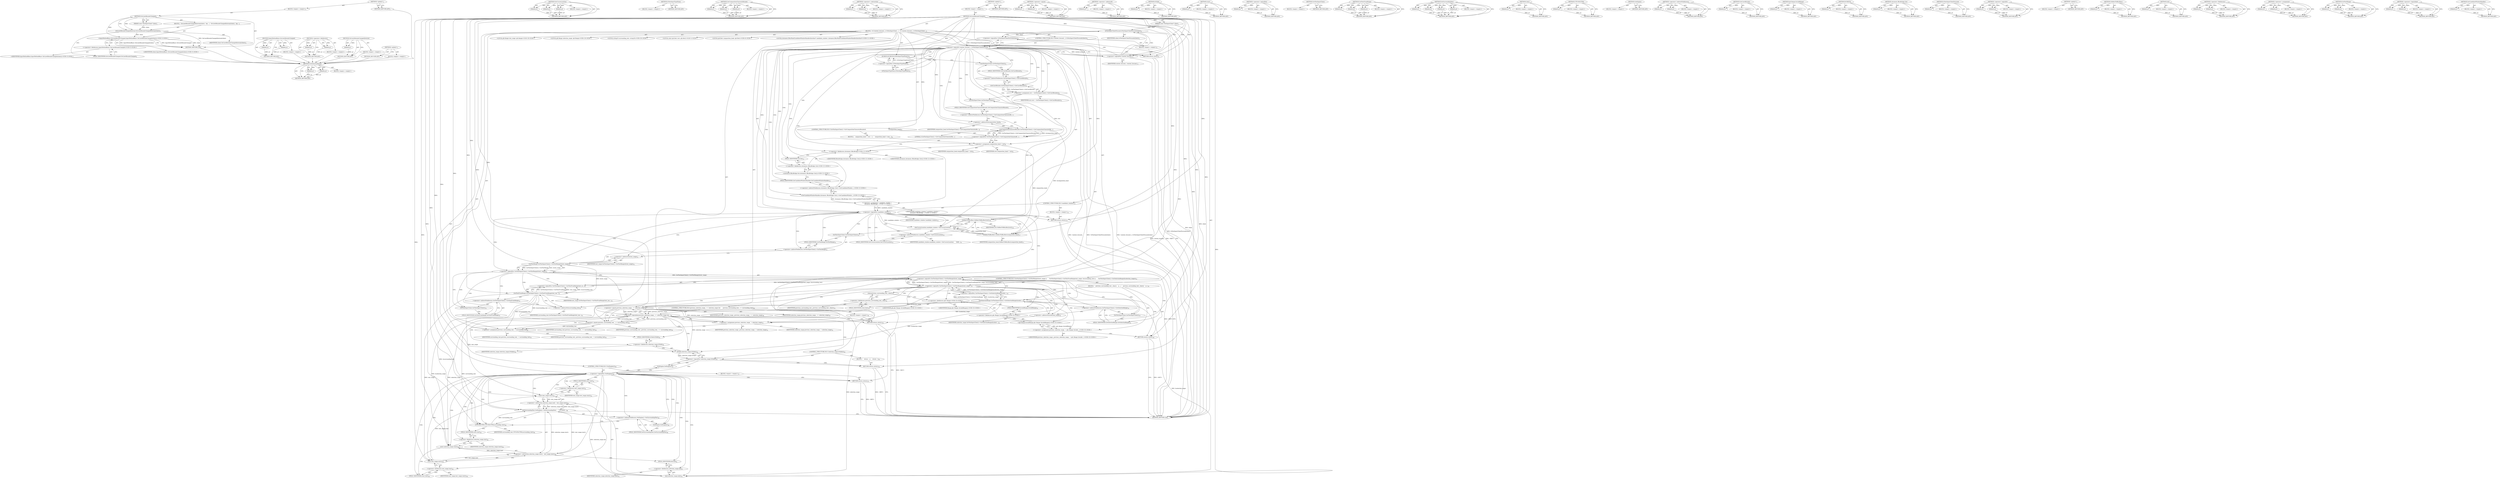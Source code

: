 digraph "&lt;global&gt;" {
vulnerable_276 [label=<(METHOD,GetSelectionRange)>];
vulnerable_277 [label=<(PARAM,p1)>];
vulnerable_278 [label=<(PARAM,p2)>];
vulnerable_279 [label=<(BLOCK,&lt;empty&gt;,&lt;empty&gt;)>];
vulnerable_280 [label=<(METHOD_RETURN,ANY)>];
vulnerable_255 [label=<(METHOD,SetCursorLocation)>];
vulnerable_256 [label=<(PARAM,p1)>];
vulnerable_257 [label=<(PARAM,p2)>];
vulnerable_258 [label=<(PARAM,p3)>];
vulnerable_259 [label=<(BLOCK,&lt;empty&gt;,&lt;empty&gt;)>];
vulnerable_260 [label=<(METHOD_RETURN,ANY)>];
vulnerable_212 [label=<(METHOD,IsTextInputTypeNone)>];
vulnerable_213 [label=<(BLOCK,&lt;empty&gt;,&lt;empty&gt;)>];
vulnerable_214 [label=<(METHOD_RETURN,ANY)>];
vulnerable_232 [label=<(METHOD,GetCompositionCharacterBounds)>];
vulnerable_233 [label=<(PARAM,p1)>];
vulnerable_234 [label=<(PARAM,p2)>];
vulnerable_235 [label=<(PARAM,p3)>];
vulnerable_236 [label=<(BLOCK,&lt;empty&gt;,&lt;empty&gt;)>];
vulnerable_237 [label=<(METHOD_RETURN,ANY)>];
vulnerable_317 [label=<(METHOD,&lt;operator&gt;.subtraction)>];
vulnerable_318 [label=<(PARAM,p1)>];
vulnerable_319 [label=<(PARAM,p2)>];
vulnerable_320 [label=<(BLOCK,&lt;empty&gt;,&lt;empty&gt;)>];
vulnerable_321 [label=<(METHOD_RETURN,ANY)>];
vulnerable_6 [label=<(METHOD,&lt;global&gt;)<SUB>1</SUB>>];
vulnerable_7 [label=<(BLOCK,&lt;empty&gt;,&lt;empty&gt;)<SUB>1</SUB>>];
vulnerable_8 [label=<(METHOD,OnCaretBoundsChanged)<SUB>1</SUB>>];
vulnerable_9 [label=<(PARAM,const TextInputClient* client)<SUB>1</SUB>>];
vulnerable_10 [label=<(BLOCK,{
  if (!context_focused_ || !IsTextInputClient...,{
  if (!context_focused_ || !IsTextInputClient...)<SUB>1</SUB>>];
vulnerable_11 [label=<(CONTROL_STRUCTURE,IF,if (!context_focused_ || !IsTextInputClientFocused(client)))<SUB>2</SUB>>];
vulnerable_12 [label=<(&lt;operator&gt;.logicalOr,!context_focused_ || !IsTextInputClientFocused(...)<SUB>2</SUB>>];
vulnerable_13 [label=<(&lt;operator&gt;.logicalNot,!context_focused_)<SUB>2</SUB>>];
vulnerable_14 [label=<(IDENTIFIER,context_focused_,!context_focused_)<SUB>2</SUB>>];
vulnerable_15 [label=<(&lt;operator&gt;.logicalNot,!IsTextInputClientFocused(client))<SUB>2</SUB>>];
vulnerable_16 [label=<(IsTextInputClientFocused,IsTextInputClientFocused(client))<SUB>2</SUB>>];
vulnerable_17 [label=<(IDENTIFIER,client,IsTextInputClientFocused(client))<SUB>2</SUB>>];
vulnerable_18 [label=<(BLOCK,&lt;empty&gt;,&lt;empty&gt;)<SUB>3</SUB>>];
vulnerable_19 [label=<(RETURN,return;,return;)<SUB>3</SUB>>];
vulnerable_20 [label=<(DCHECK,DCHECK(!IsTextInputTypeNone()))<SUB>4</SUB>>];
vulnerable_21 [label=<(&lt;operator&gt;.logicalNot,!IsTextInputTypeNone())<SUB>4</SUB>>];
vulnerable_22 [label=<(IsTextInputTypeNone,IsTextInputTypeNone())<SUB>4</SUB>>];
vulnerable_23 [label="<(LOCAL,const gfx.Rect rect: gfx.Rect)<SUB>5</SUB>>"];
vulnerable_24 [label=<(&lt;operator&gt;.assignment,rect = GetTextInputClient()-&gt;GetCaretBounds())<SUB>5</SUB>>];
vulnerable_25 [label=<(IDENTIFIER,rect,rect = GetTextInputClient()-&gt;GetCaretBounds())<SUB>5</SUB>>];
vulnerable_26 [label=<(GetCaretBounds,GetTextInputClient()-&gt;GetCaretBounds())<SUB>5</SUB>>];
vulnerable_27 [label=<(&lt;operator&gt;.indirectFieldAccess,GetTextInputClient()-&gt;GetCaretBounds)<SUB>5</SUB>>];
vulnerable_28 [label=<(GetTextInputClient,GetTextInputClient())<SUB>5</SUB>>];
vulnerable_29 [label=<(FIELD_IDENTIFIER,GetCaretBounds,GetCaretBounds)<SUB>5</SUB>>];
vulnerable_30 [label="<(LOCAL,gfx.Rect composition_head: gfx.Rect)<SUB>6</SUB>>"];
vulnerable_31 [label=<(CONTROL_STRUCTURE,IF,if (!GetTextInputClient()-&gt;GetCompositionCharacterBounds(0,
                                                           &amp;composition_head)))<SUB>7</SUB>>];
vulnerable_32 [label=<(&lt;operator&gt;.logicalNot,!GetTextInputClient()-&gt;GetCompositionCharacterB...)<SUB>7</SUB>>];
vulnerable_33 [label=<(GetCompositionCharacterBounds,GetTextInputClient()-&gt;GetCompositionCharacterBo...)<SUB>7</SUB>>];
vulnerable_34 [label=<(&lt;operator&gt;.indirectFieldAccess,GetTextInputClient()-&gt;GetCompositionCharacterBo...)<SUB>7</SUB>>];
vulnerable_35 [label=<(GetTextInputClient,GetTextInputClient())<SUB>7</SUB>>];
vulnerable_36 [label=<(FIELD_IDENTIFIER,GetCompositionCharacterBounds,GetCompositionCharacterBounds)<SUB>7</SUB>>];
vulnerable_37 [label=<(LITERAL,0,GetTextInputClient()-&gt;GetCompositionCharacterBo...)<SUB>7</SUB>>];
vulnerable_38 [label=<(&lt;operator&gt;.addressOf,&amp;composition_head)<SUB>8</SUB>>];
vulnerable_39 [label=<(IDENTIFIER,composition_head,GetTextInputClient()-&gt;GetCompositionCharacterBo...)<SUB>8</SUB>>];
vulnerable_40 [label=<(BLOCK,{
    composition_head = rect;
  },{
    composition_head = rect;
  })<SUB>8</SUB>>];
vulnerable_41 [label=<(&lt;operator&gt;.assignment,composition_head = rect)<SUB>9</SUB>>];
vulnerable_42 [label=<(IDENTIFIER,composition_head,composition_head = rect)<SUB>9</SUB>>];
vulnerable_43 [label=<(IDENTIFIER,rect,composition_head = rect)<SUB>9</SUB>>];
vulnerable_44 [label="<(LOCAL,chromeos.IBusPanelCandidateWindowHandlerInterface* candidate_window: chromeos.IBusPanelCandidateWindowHandlerInterface*)<SUB>11</SUB>>"];
vulnerable_45 [label="<(&lt;operator&gt;.assignment,* candidate_window =
      chromeos::IBusBridge...)<SUB>11</SUB>>"];
vulnerable_46 [label="<(IDENTIFIER,candidate_window,* candidate_window =
      chromeos::IBusBridge...)<SUB>11</SUB>>"];
vulnerable_47 [label="<(GetCandidateWindowHandler,chromeos::IBusBridge::Get()-&gt;GetCandidateWindow...)<SUB>12</SUB>>"];
vulnerable_48 [label="<(&lt;operator&gt;.indirectFieldAccess,chromeos::IBusBridge::Get()-&gt;GetCandidateWindow...)<SUB>12</SUB>>"];
vulnerable_49 [label="<(chromeos.IBusBridge.Get,chromeos::IBusBridge::Get())<SUB>12</SUB>>"];
vulnerable_50 [label="<(&lt;operator&gt;.fieldAccess,chromeos::IBusBridge::Get)<SUB>12</SUB>>"];
vulnerable_51 [label="<(&lt;operator&gt;.fieldAccess,chromeos::IBusBridge)<SUB>12</SUB>>"];
vulnerable_52 [label="<(IDENTIFIER,chromeos,chromeos::IBusBridge::Get())<SUB>12</SUB>>"];
vulnerable_53 [label="<(IDENTIFIER,IBusBridge,chromeos::IBusBridge::Get())<SUB>12</SUB>>"];
vulnerable_54 [label=<(FIELD_IDENTIFIER,Get,Get)<SUB>12</SUB>>];
vulnerable_55 [label=<(FIELD_IDENTIFIER,GetCandidateWindowHandler,GetCandidateWindowHandler)<SUB>12</SUB>>];
vulnerable_56 [label=<(CONTROL_STRUCTURE,IF,if (!candidate_window))<SUB>13</SUB>>];
vulnerable_57 [label=<(&lt;operator&gt;.logicalNot,!candidate_window)<SUB>13</SUB>>];
vulnerable_58 [label=<(IDENTIFIER,candidate_window,!candidate_window)<SUB>13</SUB>>];
vulnerable_59 [label=<(BLOCK,&lt;empty&gt;,&lt;empty&gt;)<SUB>14</SUB>>];
vulnerable_60 [label=<(RETURN,return;,return;)<SUB>14</SUB>>];
vulnerable_61 [label=<(SetCursorLocation,candidate_window-&gt;SetCursorLocation(
      GfxR...)<SUB>15</SUB>>];
vulnerable_62 [label=<(&lt;operator&gt;.indirectFieldAccess,candidate_window-&gt;SetCursorLocation)<SUB>15</SUB>>];
vulnerable_63 [label=<(IDENTIFIER,candidate_window,candidate_window-&gt;SetCursorLocation(
      GfxR...)<SUB>15</SUB>>];
vulnerable_64 [label=<(FIELD_IDENTIFIER,SetCursorLocation,SetCursorLocation)<SUB>15</SUB>>];
vulnerable_65 [label=<(GfxRectToIBusRect,GfxRectToIBusRect(rect))<SUB>16</SUB>>];
vulnerable_66 [label=<(IDENTIFIER,rect,GfxRectToIBusRect(rect))<SUB>16</SUB>>];
vulnerable_67 [label=<(GfxRectToIBusRect,GfxRectToIBusRect(composition_head))<SUB>17</SUB>>];
vulnerable_68 [label=<(IDENTIFIER,composition_head,GfxRectToIBusRect(composition_head))<SUB>17</SUB>>];
vulnerable_69 [label="<(LOCAL,gfx.Range text_range: gfx.Range)<SUB>18</SUB>>"];
vulnerable_70 [label="<(LOCAL,gfx.Range selection_range: gfx.Range)<SUB>19</SUB>>"];
vulnerable_71 [label="<(LOCAL,string16 surrounding_text: string16)<SUB>20</SUB>>"];
vulnerable_72 [label=<(CONTROL_STRUCTURE,IF,if (!GetTextInputClient()-&gt;GetTextRange(&amp;text_range) ||
      !GetTextInputClient()-&gt;GetTextFromRange(text_range, &amp;surrounding_text) ||
      !GetTextInputClient()-&gt;GetSelectionRange(&amp;selection_range)))<SUB>21</SUB>>];
vulnerable_73 [label=<(&lt;operator&gt;.logicalOr,!GetTextInputClient()-&gt;GetTextRange(&amp;text_range...)<SUB>21</SUB>>];
vulnerable_74 [label=<(&lt;operator&gt;.logicalOr,!GetTextInputClient()-&gt;GetTextRange(&amp;text_range...)<SUB>21</SUB>>];
vulnerable_75 [label=<(&lt;operator&gt;.logicalNot,!GetTextInputClient()-&gt;GetTextRange(&amp;text_range))<SUB>21</SUB>>];
vulnerable_76 [label=<(GetTextRange,GetTextInputClient()-&gt;GetTextRange(&amp;text_range))<SUB>21</SUB>>];
vulnerable_77 [label=<(&lt;operator&gt;.indirectFieldAccess,GetTextInputClient()-&gt;GetTextRange)<SUB>21</SUB>>];
vulnerable_78 [label=<(GetTextInputClient,GetTextInputClient())<SUB>21</SUB>>];
vulnerable_79 [label=<(FIELD_IDENTIFIER,GetTextRange,GetTextRange)<SUB>21</SUB>>];
vulnerable_80 [label=<(&lt;operator&gt;.addressOf,&amp;text_range)<SUB>21</SUB>>];
vulnerable_81 [label=<(IDENTIFIER,text_range,GetTextInputClient()-&gt;GetTextRange(&amp;text_range))<SUB>21</SUB>>];
vulnerable_82 [label=<(&lt;operator&gt;.logicalNot,!GetTextInputClient()-&gt;GetTextFromRange(text_ra...)<SUB>22</SUB>>];
vulnerable_83 [label=<(GetTextFromRange,GetTextInputClient()-&gt;GetTextFromRange(text_ran...)<SUB>22</SUB>>];
vulnerable_84 [label=<(&lt;operator&gt;.indirectFieldAccess,GetTextInputClient()-&gt;GetTextFromRange)<SUB>22</SUB>>];
vulnerable_85 [label=<(GetTextInputClient,GetTextInputClient())<SUB>22</SUB>>];
vulnerable_86 [label=<(FIELD_IDENTIFIER,GetTextFromRange,GetTextFromRange)<SUB>22</SUB>>];
vulnerable_87 [label=<(IDENTIFIER,text_range,GetTextInputClient()-&gt;GetTextFromRange(text_ran...)<SUB>22</SUB>>];
vulnerable_88 [label=<(&lt;operator&gt;.addressOf,&amp;surrounding_text)<SUB>22</SUB>>];
vulnerable_89 [label=<(IDENTIFIER,surrounding_text,GetTextInputClient()-&gt;GetTextFromRange(text_ran...)<SUB>22</SUB>>];
vulnerable_90 [label=<(&lt;operator&gt;.logicalNot,!GetTextInputClient()-&gt;GetSelectionRange(&amp;selec...)<SUB>23</SUB>>];
vulnerable_91 [label=<(GetSelectionRange,GetTextInputClient()-&gt;GetSelectionRange(&amp;select...)<SUB>23</SUB>>];
vulnerable_92 [label=<(&lt;operator&gt;.indirectFieldAccess,GetTextInputClient()-&gt;GetSelectionRange)<SUB>23</SUB>>];
vulnerable_93 [label=<(GetTextInputClient,GetTextInputClient())<SUB>23</SUB>>];
vulnerable_94 [label=<(FIELD_IDENTIFIER,GetSelectionRange,GetSelectionRange)<SUB>23</SUB>>];
vulnerable_95 [label=<(&lt;operator&gt;.addressOf,&amp;selection_range)<SUB>23</SUB>>];
vulnerable_96 [label=<(IDENTIFIER,selection_range,GetTextInputClient()-&gt;GetSelectionRange(&amp;select...)<SUB>23</SUB>>];
vulnerable_97 [label=<(BLOCK,{
    previous_surrounding_text_.clear();
    p...,{
    previous_surrounding_text_.clear();
    p...)<SUB>23</SUB>>];
vulnerable_98 [label=<(clear,previous_surrounding_text_.clear())<SUB>24</SUB>>];
vulnerable_99 [label=<(&lt;operator&gt;.fieldAccess,previous_surrounding_text_.clear)<SUB>24</SUB>>];
vulnerable_100 [label=<(IDENTIFIER,previous_surrounding_text_,previous_surrounding_text_.clear())<SUB>24</SUB>>];
vulnerable_101 [label=<(FIELD_IDENTIFIER,clear,clear)<SUB>24</SUB>>];
vulnerable_102 [label="<(&lt;operator&gt;.assignment,previous_selection_range_ = gfx::Range::Invalid...)<SUB>25</SUB>>"];
vulnerable_103 [label="<(IDENTIFIER,previous_selection_range_,previous_selection_range_ = gfx::Range::Invalid...)<SUB>25</SUB>>"];
vulnerable_104 [label="<(gfx.Range.InvalidRange,gfx::Range::InvalidRange())<SUB>25</SUB>>"];
vulnerable_105 [label="<(&lt;operator&gt;.fieldAccess,gfx::Range::InvalidRange)<SUB>25</SUB>>"];
vulnerable_106 [label="<(&lt;operator&gt;.fieldAccess,gfx::Range)<SUB>25</SUB>>"];
vulnerable_107 [label="<(IDENTIFIER,gfx,gfx::Range::InvalidRange())<SUB>25</SUB>>"];
vulnerable_108 [label="<(IDENTIFIER,Range,gfx::Range::InvalidRange())<SUB>25</SUB>>"];
vulnerable_109 [label=<(FIELD_IDENTIFIER,InvalidRange,InvalidRange)<SUB>25</SUB>>];
vulnerable_110 [label=<(RETURN,return;,return;)<SUB>26</SUB>>];
vulnerable_111 [label=<(CONTROL_STRUCTURE,IF,if (previous_selection_range_ == selection_range &amp;&amp;
      previous_surrounding_text_ == surrounding_text))<SUB>28</SUB>>];
vulnerable_112 [label=<(&lt;operator&gt;.logicalAnd,previous_selection_range_ == selection_range &amp;&amp;...)<SUB>28</SUB>>];
vulnerable_113 [label=<(&lt;operator&gt;.equals,previous_selection_range_ == selection_range)<SUB>28</SUB>>];
vulnerable_114 [label=<(IDENTIFIER,previous_selection_range_,previous_selection_range_ == selection_range)<SUB>28</SUB>>];
vulnerable_115 [label=<(IDENTIFIER,selection_range,previous_selection_range_ == selection_range)<SUB>28</SUB>>];
vulnerable_116 [label=<(&lt;operator&gt;.equals,previous_surrounding_text_ == surrounding_text)<SUB>29</SUB>>];
vulnerable_117 [label=<(IDENTIFIER,previous_surrounding_text_,previous_surrounding_text_ == surrounding_text)<SUB>29</SUB>>];
vulnerable_118 [label=<(IDENTIFIER,surrounding_text,previous_surrounding_text_ == surrounding_text)<SUB>29</SUB>>];
vulnerable_119 [label=<(BLOCK,&lt;empty&gt;,&lt;empty&gt;)<SUB>30</SUB>>];
vulnerable_120 [label=<(RETURN,return;,return;)<SUB>30</SUB>>];
vulnerable_121 [label=<(&lt;operator&gt;.assignment,previous_selection_range_ = selection_range)<SUB>31</SUB>>];
vulnerable_122 [label=<(IDENTIFIER,previous_selection_range_,previous_selection_range_ = selection_range)<SUB>31</SUB>>];
vulnerable_123 [label=<(IDENTIFIER,selection_range,previous_selection_range_ = selection_range)<SUB>31</SUB>>];
vulnerable_124 [label=<(&lt;operator&gt;.assignment,previous_surrounding_text_ = surrounding_text)<SUB>32</SUB>>];
vulnerable_125 [label=<(IDENTIFIER,previous_surrounding_text_,previous_surrounding_text_ = surrounding_text)<SUB>32</SUB>>];
vulnerable_126 [label=<(IDENTIFIER,surrounding_text,previous_surrounding_text_ = surrounding_text)<SUB>32</SUB>>];
vulnerable_127 [label=<(CONTROL_STRUCTURE,IF,if (!selection_range.IsValid()))<SUB>33</SUB>>];
vulnerable_128 [label=<(&lt;operator&gt;.logicalNot,!selection_range.IsValid())<SUB>33</SUB>>];
vulnerable_129 [label=<(IsValid,selection_range.IsValid())<SUB>33</SUB>>];
vulnerable_130 [label=<(&lt;operator&gt;.fieldAccess,selection_range.IsValid)<SUB>33</SUB>>];
vulnerable_131 [label=<(IDENTIFIER,selection_range,selection_range.IsValid())<SUB>33</SUB>>];
vulnerable_132 [label=<(FIELD_IDENTIFIER,IsValid,IsValid)<SUB>33</SUB>>];
vulnerable_133 [label=<(BLOCK,{
    return;
  },{
    return;
  })<SUB>33</SUB>>];
vulnerable_134 [label=<(RETURN,return;,return;)<SUB>34</SUB>>];
vulnerable_135 [label=<(CONTROL_STRUCTURE,IF,if (!GetEngine()))<SUB>36</SUB>>];
vulnerable_136 [label=<(&lt;operator&gt;.logicalNot,!GetEngine())<SUB>36</SUB>>];
vulnerable_137 [label=<(GetEngine,GetEngine())<SUB>36</SUB>>];
vulnerable_138 [label=<(BLOCK,&lt;empty&gt;,&lt;empty&gt;)<SUB>37</SUB>>];
vulnerable_139 [label=<(RETURN,return;,return;)<SUB>37</SUB>>];
vulnerable_140 [label=<(SetSurroundingText,GetEngine()-&gt;SetSurroundingText(
      UTF16ToU...)<SUB>38</SUB>>];
vulnerable_141 [label=<(&lt;operator&gt;.indirectFieldAccess,GetEngine()-&gt;SetSurroundingText)<SUB>38</SUB>>];
vulnerable_142 [label=<(GetEngine,GetEngine())<SUB>38</SUB>>];
vulnerable_143 [label=<(FIELD_IDENTIFIER,SetSurroundingText,SetSurroundingText)<SUB>38</SUB>>];
vulnerable_144 [label=<(UTF16ToUTF8,UTF16ToUTF8(surrounding_text))<SUB>39</SUB>>];
vulnerable_145 [label=<(IDENTIFIER,surrounding_text,UTF16ToUTF8(surrounding_text))<SUB>39</SUB>>];
vulnerable_146 [label=<(&lt;operator&gt;.subtraction,selection_range.start() - text_range.start())<SUB>40</SUB>>];
vulnerable_147 [label=<(start,selection_range.start())<SUB>40</SUB>>];
vulnerable_148 [label=<(&lt;operator&gt;.fieldAccess,selection_range.start)<SUB>40</SUB>>];
vulnerable_149 [label=<(IDENTIFIER,selection_range,selection_range.start())<SUB>40</SUB>>];
vulnerable_150 [label=<(FIELD_IDENTIFIER,start,start)<SUB>40</SUB>>];
vulnerable_151 [label=<(start,text_range.start())<SUB>40</SUB>>];
vulnerable_152 [label=<(&lt;operator&gt;.fieldAccess,text_range.start)<SUB>40</SUB>>];
vulnerable_153 [label=<(IDENTIFIER,text_range,text_range.start())<SUB>40</SUB>>];
vulnerable_154 [label=<(FIELD_IDENTIFIER,start,start)<SUB>40</SUB>>];
vulnerable_155 [label=<(&lt;operator&gt;.subtraction,selection_range.end() - text_range.start())<SUB>41</SUB>>];
vulnerable_156 [label=<(end,selection_range.end())<SUB>41</SUB>>];
vulnerable_157 [label=<(&lt;operator&gt;.fieldAccess,selection_range.end)<SUB>41</SUB>>];
vulnerable_158 [label=<(IDENTIFIER,selection_range,selection_range.end())<SUB>41</SUB>>];
vulnerable_159 [label=<(FIELD_IDENTIFIER,end,end)<SUB>41</SUB>>];
vulnerable_160 [label=<(start,text_range.start())<SUB>41</SUB>>];
vulnerable_161 [label=<(&lt;operator&gt;.fieldAccess,text_range.start)<SUB>41</SUB>>];
vulnerable_162 [label=<(IDENTIFIER,text_range,text_range.start())<SUB>41</SUB>>];
vulnerable_163 [label=<(FIELD_IDENTIFIER,start,start)<SUB>41</SUB>>];
vulnerable_164 [label=<(METHOD_RETURN,void)<SUB>1</SUB>>];
vulnerable_166 [label=<(METHOD_RETURN,ANY)<SUB>1</SUB>>];
vulnerable_294 [label=<(METHOD,&lt;operator&gt;.equals)>];
vulnerable_295 [label=<(PARAM,p1)>];
vulnerable_296 [label=<(PARAM,p2)>];
vulnerable_297 [label=<(BLOCK,&lt;empty&gt;,&lt;empty&gt;)>];
vulnerable_298 [label=<(METHOD_RETURN,ANY)>];
vulnerable_238 [label=<(METHOD,&lt;operator&gt;.addressOf)>];
vulnerable_239 [label=<(PARAM,p1)>];
vulnerable_240 [label=<(BLOCK,&lt;empty&gt;,&lt;empty&gt;)>];
vulnerable_241 [label=<(METHOD_RETURN,ANY)>];
vulnerable_299 [label=<(METHOD,IsValid)>];
vulnerable_300 [label=<(PARAM,p1)>];
vulnerable_301 [label=<(BLOCK,&lt;empty&gt;,&lt;empty&gt;)>];
vulnerable_302 [label=<(METHOD_RETURN,ANY)>];
vulnerable_322 [label=<(METHOD,start)>];
vulnerable_323 [label=<(PARAM,p1)>];
vulnerable_324 [label=<(BLOCK,&lt;empty&gt;,&lt;empty&gt;)>];
vulnerable_325 [label=<(METHOD_RETURN,ANY)>];
vulnerable_200 [label=<(METHOD,&lt;operator&gt;.logicalNot)>];
vulnerable_201 [label=<(PARAM,p1)>];
vulnerable_202 [label=<(BLOCK,&lt;empty&gt;,&lt;empty&gt;)>];
vulnerable_203 [label=<(METHOD_RETURN,ANY)>];
vulnerable_229 [label=<(METHOD,GetTextInputClient)>];
vulnerable_230 [label=<(BLOCK,&lt;empty&gt;,&lt;empty&gt;)>];
vulnerable_231 [label=<(METHOD_RETURN,ANY)>];
vulnerable_270 [label=<(METHOD,GetTextFromRange)>];
vulnerable_271 [label=<(PARAM,p1)>];
vulnerable_272 [label=<(PARAM,p2)>];
vulnerable_273 [label=<(PARAM,p3)>];
vulnerable_274 [label=<(BLOCK,&lt;empty&gt;,&lt;empty&gt;)>];
vulnerable_275 [label=<(METHOD_RETURN,ANY)>];
vulnerable_306 [label=<(METHOD,SetSurroundingText)>];
vulnerable_307 [label=<(PARAM,p1)>];
vulnerable_308 [label=<(PARAM,p2)>];
vulnerable_309 [label=<(PARAM,p3)>];
vulnerable_310 [label=<(PARAM,p4)>];
vulnerable_311 [label=<(BLOCK,&lt;empty&gt;,&lt;empty&gt;)>];
vulnerable_312 [label=<(METHOD_RETURN,ANY)>];
vulnerable_281 [label=<(METHOD,clear)>];
vulnerable_282 [label=<(PARAM,p1)>];
vulnerable_283 [label=<(BLOCK,&lt;empty&gt;,&lt;empty&gt;)>];
vulnerable_284 [label=<(METHOD_RETURN,ANY)>];
vulnerable_313 [label=<(METHOD,UTF16ToUTF8)>];
vulnerable_314 [label=<(PARAM,p1)>];
vulnerable_315 [label=<(BLOCK,&lt;empty&gt;,&lt;empty&gt;)>];
vulnerable_316 [label=<(METHOD_RETURN,ANY)>];
vulnerable_303 [label=<(METHOD,GetEngine)>];
vulnerable_304 [label=<(BLOCK,&lt;empty&gt;,&lt;empty&gt;)>];
vulnerable_305 [label=<(METHOD_RETURN,ANY)>];
vulnerable_224 [label=<(METHOD,&lt;operator&gt;.indirectFieldAccess)>];
vulnerable_225 [label=<(PARAM,p1)>];
vulnerable_226 [label=<(PARAM,p2)>];
vulnerable_227 [label=<(BLOCK,&lt;empty&gt;,&lt;empty&gt;)>];
vulnerable_228 [label=<(METHOD_RETURN,ANY)>];
vulnerable_220 [label=<(METHOD,GetCaretBounds)>];
vulnerable_221 [label=<(PARAM,p1)>];
vulnerable_222 [label=<(BLOCK,&lt;empty&gt;,&lt;empty&gt;)>];
vulnerable_223 [label=<(METHOD_RETURN,ANY)>];
vulnerable_285 [label=<(METHOD,gfx.Range.InvalidRange)>];
vulnerable_286 [label=<(PARAM,p1)>];
vulnerable_287 [label=<(BLOCK,&lt;empty&gt;,&lt;empty&gt;)>];
vulnerable_288 [label=<(METHOD_RETURN,ANY)>];
vulnerable_208 [label=<(METHOD,DCHECK)>];
vulnerable_209 [label=<(PARAM,p1)>];
vulnerable_210 [label=<(BLOCK,&lt;empty&gt;,&lt;empty&gt;)>];
vulnerable_211 [label=<(METHOD_RETURN,ANY)>];
vulnerable_246 [label=<(METHOD,chromeos.IBusBridge.Get)>];
vulnerable_247 [label=<(PARAM,p1)>];
vulnerable_248 [label=<(BLOCK,&lt;empty&gt;,&lt;empty&gt;)>];
vulnerable_249 [label=<(METHOD_RETURN,ANY)>];
vulnerable_204 [label=<(METHOD,IsTextInputClientFocused)>];
vulnerable_205 [label=<(PARAM,p1)>];
vulnerable_206 [label=<(BLOCK,&lt;empty&gt;,&lt;empty&gt;)>];
vulnerable_207 [label=<(METHOD_RETURN,ANY)>];
vulnerable_195 [label=<(METHOD,&lt;operator&gt;.logicalOr)>];
vulnerable_196 [label=<(PARAM,p1)>];
vulnerable_197 [label=<(PARAM,p2)>];
vulnerable_198 [label=<(BLOCK,&lt;empty&gt;,&lt;empty&gt;)>];
vulnerable_199 [label=<(METHOD_RETURN,ANY)>];
vulnerable_189 [label=<(METHOD,&lt;global&gt;)<SUB>1</SUB>>];
vulnerable_190 [label=<(BLOCK,&lt;empty&gt;,&lt;empty&gt;)>];
vulnerable_191 [label=<(METHOD_RETURN,ANY)>];
vulnerable_261 [label=<(METHOD,GfxRectToIBusRect)>];
vulnerable_262 [label=<(PARAM,p1)>];
vulnerable_263 [label=<(BLOCK,&lt;empty&gt;,&lt;empty&gt;)>];
vulnerable_264 [label=<(METHOD_RETURN,ANY)>];
vulnerable_326 [label=<(METHOD,end)>];
vulnerable_327 [label=<(PARAM,p1)>];
vulnerable_328 [label=<(BLOCK,&lt;empty&gt;,&lt;empty&gt;)>];
vulnerable_329 [label=<(METHOD_RETURN,ANY)>];
vulnerable_250 [label=<(METHOD,&lt;operator&gt;.fieldAccess)>];
vulnerable_251 [label=<(PARAM,p1)>];
vulnerable_252 [label=<(PARAM,p2)>];
vulnerable_253 [label=<(BLOCK,&lt;empty&gt;,&lt;empty&gt;)>];
vulnerable_254 [label=<(METHOD_RETURN,ANY)>];
vulnerable_215 [label=<(METHOD,&lt;operator&gt;.assignment)>];
vulnerable_216 [label=<(PARAM,p1)>];
vulnerable_217 [label=<(PARAM,p2)>];
vulnerable_218 [label=<(BLOCK,&lt;empty&gt;,&lt;empty&gt;)>];
vulnerable_219 [label=<(METHOD_RETURN,ANY)>];
vulnerable_265 [label=<(METHOD,GetTextRange)>];
vulnerable_266 [label=<(PARAM,p1)>];
vulnerable_267 [label=<(PARAM,p2)>];
vulnerable_268 [label=<(BLOCK,&lt;empty&gt;,&lt;empty&gt;)>];
vulnerable_269 [label=<(METHOD_RETURN,ANY)>];
vulnerable_289 [label=<(METHOD,&lt;operator&gt;.logicalAnd)>];
vulnerable_290 [label=<(PARAM,p1)>];
vulnerable_291 [label=<(PARAM,p2)>];
vulnerable_292 [label=<(BLOCK,&lt;empty&gt;,&lt;empty&gt;)>];
vulnerable_293 [label=<(METHOD_RETURN,ANY)>];
vulnerable_242 [label=<(METHOD,GetCandidateWindowHandler)>];
vulnerable_243 [label=<(PARAM,p1)>];
vulnerable_244 [label=<(BLOCK,&lt;empty&gt;,&lt;empty&gt;)>];
vulnerable_245 [label=<(METHOD_RETURN,ANY)>];
fixed_6 [label=<(METHOD,&lt;global&gt;)<SUB>1</SUB>>];
fixed_7 [label=<(BLOCK,&lt;empty&gt;,&lt;empty&gt;)<SUB>1</SUB>>];
fixed_8 [label=<(METHOD,OnCaretBoundsChanged)<SUB>1</SUB>>];
fixed_9 [label=<(PARAM,const TextInputClient* client)<SUB>1</SUB>>];
fixed_10 [label=<(BLOCK,{
  OnCaretBoundsChangedInternal(client);
  Inp...,{
  OnCaretBoundsChangedInternal(client);
  Inp...)<SUB>1</SUB>>];
fixed_11 [label=<(OnCaretBoundsChangedInternal,OnCaretBoundsChangedInternal(client))<SUB>2</SUB>>];
fixed_12 [label=<(IDENTIFIER,client,OnCaretBoundsChangedInternal(client))<SUB>2</SUB>>];
fixed_13 [label="<(InputMethodBase.OnCaretBoundsChanged,InputMethodBase::OnCaretBoundsChanged(client))<SUB>3</SUB>>"];
fixed_14 [label="<(&lt;operator&gt;.fieldAccess,InputMethodBase::OnCaretBoundsChanged)<SUB>3</SUB>>"];
fixed_15 [label="<(IDENTIFIER,InputMethodBase,InputMethodBase::OnCaretBoundsChanged(client))<SUB>3</SUB>>"];
fixed_16 [label=<(FIELD_IDENTIFIER,OnCaretBoundsChanged,OnCaretBoundsChanged)<SUB>3</SUB>>];
fixed_17 [label="<(IDENTIFIER,client,InputMethodBase::OnCaretBoundsChanged(client))<SUB>3</SUB>>"];
fixed_18 [label=<(METHOD_RETURN,void)<SUB>1</SUB>>];
fixed_20 [label=<(METHOD_RETURN,ANY)<SUB>1</SUB>>];
fixed_39 [label=<(METHOD,InputMethodBase.OnCaretBoundsChanged)>];
fixed_40 [label=<(PARAM,p1)>];
fixed_41 [label=<(PARAM,p2)>];
fixed_42 [label=<(BLOCK,&lt;empty&gt;,&lt;empty&gt;)>];
fixed_43 [label=<(METHOD_RETURN,ANY)>];
fixed_44 [label=<(METHOD,&lt;operator&gt;.fieldAccess)>];
fixed_45 [label=<(PARAM,p1)>];
fixed_46 [label=<(PARAM,p2)>];
fixed_47 [label=<(BLOCK,&lt;empty&gt;,&lt;empty&gt;)>];
fixed_48 [label=<(METHOD_RETURN,ANY)>];
fixed_35 [label=<(METHOD,OnCaretBoundsChangedInternal)>];
fixed_36 [label=<(PARAM,p1)>];
fixed_37 [label=<(BLOCK,&lt;empty&gt;,&lt;empty&gt;)>];
fixed_38 [label=<(METHOD_RETURN,ANY)>];
fixed_29 [label=<(METHOD,&lt;global&gt;)<SUB>1</SUB>>];
fixed_30 [label=<(BLOCK,&lt;empty&gt;,&lt;empty&gt;)>];
fixed_31 [label=<(METHOD_RETURN,ANY)>];
vulnerable_276 -> vulnerable_277  [key=0, label="AST: "];
vulnerable_276 -> vulnerable_277  [key=1, label="DDG: "];
vulnerable_276 -> vulnerable_279  [key=0, label="AST: "];
vulnerable_276 -> vulnerable_278  [key=0, label="AST: "];
vulnerable_276 -> vulnerable_278  [key=1, label="DDG: "];
vulnerable_276 -> vulnerable_280  [key=0, label="AST: "];
vulnerable_276 -> vulnerable_280  [key=1, label="CFG: "];
vulnerable_277 -> vulnerable_280  [key=0, label="DDG: p1"];
vulnerable_278 -> vulnerable_280  [key=0, label="DDG: p2"];
vulnerable_255 -> vulnerable_256  [key=0, label="AST: "];
vulnerable_255 -> vulnerable_256  [key=1, label="DDG: "];
vulnerable_255 -> vulnerable_259  [key=0, label="AST: "];
vulnerable_255 -> vulnerable_257  [key=0, label="AST: "];
vulnerable_255 -> vulnerable_257  [key=1, label="DDG: "];
vulnerable_255 -> vulnerable_260  [key=0, label="AST: "];
vulnerable_255 -> vulnerable_260  [key=1, label="CFG: "];
vulnerable_255 -> vulnerable_258  [key=0, label="AST: "];
vulnerable_255 -> vulnerable_258  [key=1, label="DDG: "];
vulnerable_256 -> vulnerable_260  [key=0, label="DDG: p1"];
vulnerable_257 -> vulnerable_260  [key=0, label="DDG: p2"];
vulnerable_258 -> vulnerable_260  [key=0, label="DDG: p3"];
vulnerable_212 -> vulnerable_213  [key=0, label="AST: "];
vulnerable_212 -> vulnerable_214  [key=0, label="AST: "];
vulnerable_212 -> vulnerable_214  [key=1, label="CFG: "];
vulnerable_232 -> vulnerable_233  [key=0, label="AST: "];
vulnerable_232 -> vulnerable_233  [key=1, label="DDG: "];
vulnerable_232 -> vulnerable_236  [key=0, label="AST: "];
vulnerable_232 -> vulnerable_234  [key=0, label="AST: "];
vulnerable_232 -> vulnerable_234  [key=1, label="DDG: "];
vulnerable_232 -> vulnerable_237  [key=0, label="AST: "];
vulnerable_232 -> vulnerable_237  [key=1, label="CFG: "];
vulnerable_232 -> vulnerable_235  [key=0, label="AST: "];
vulnerable_232 -> vulnerable_235  [key=1, label="DDG: "];
vulnerable_233 -> vulnerable_237  [key=0, label="DDG: p1"];
vulnerable_234 -> vulnerable_237  [key=0, label="DDG: p2"];
vulnerable_235 -> vulnerable_237  [key=0, label="DDG: p3"];
vulnerable_317 -> vulnerable_318  [key=0, label="AST: "];
vulnerable_317 -> vulnerable_318  [key=1, label="DDG: "];
vulnerable_317 -> vulnerable_320  [key=0, label="AST: "];
vulnerable_317 -> vulnerable_319  [key=0, label="AST: "];
vulnerable_317 -> vulnerable_319  [key=1, label="DDG: "];
vulnerable_317 -> vulnerable_321  [key=0, label="AST: "];
vulnerable_317 -> vulnerable_321  [key=1, label="CFG: "];
vulnerable_318 -> vulnerable_321  [key=0, label="DDG: p1"];
vulnerable_319 -> vulnerable_321  [key=0, label="DDG: p2"];
vulnerable_6 -> vulnerable_7  [key=0, label="AST: "];
vulnerable_6 -> vulnerable_166  [key=0, label="AST: "];
vulnerable_6 -> vulnerable_166  [key=1, label="CFG: "];
vulnerable_7 -> vulnerable_8  [key=0, label="AST: "];
vulnerable_8 -> vulnerable_9  [key=0, label="AST: "];
vulnerable_8 -> vulnerable_9  [key=1, label="DDG: "];
vulnerable_8 -> vulnerable_10  [key=0, label="AST: "];
vulnerable_8 -> vulnerable_164  [key=0, label="AST: "];
vulnerable_8 -> vulnerable_13  [key=0, label="CFG: "];
vulnerable_8 -> vulnerable_13  [key=1, label="DDG: "];
vulnerable_8 -> vulnerable_121  [key=0, label="DDG: "];
vulnerable_8 -> vulnerable_124  [key=0, label="DDG: "];
vulnerable_8 -> vulnerable_19  [key=0, label="DDG: "];
vulnerable_8 -> vulnerable_21  [key=0, label="DDG: "];
vulnerable_8 -> vulnerable_41  [key=0, label="DDG: "];
vulnerable_8 -> vulnerable_57  [key=0, label="DDG: "];
vulnerable_8 -> vulnerable_60  [key=0, label="DDG: "];
vulnerable_8 -> vulnerable_65  [key=0, label="DDG: "];
vulnerable_8 -> vulnerable_67  [key=0, label="DDG: "];
vulnerable_8 -> vulnerable_110  [key=0, label="DDG: "];
vulnerable_8 -> vulnerable_120  [key=0, label="DDG: "];
vulnerable_8 -> vulnerable_134  [key=0, label="DDG: "];
vulnerable_8 -> vulnerable_136  [key=0, label="DDG: "];
vulnerable_8 -> vulnerable_139  [key=0, label="DDG: "];
vulnerable_8 -> vulnerable_144  [key=0, label="DDG: "];
vulnerable_8 -> vulnerable_33  [key=0, label="DDG: "];
vulnerable_8 -> vulnerable_113  [key=0, label="DDG: "];
vulnerable_8 -> vulnerable_116  [key=0, label="DDG: "];
vulnerable_8 -> vulnerable_129  [key=0, label="DDG: "];
vulnerable_8 -> vulnerable_147  [key=0, label="DDG: "];
vulnerable_8 -> vulnerable_151  [key=0, label="DDG: "];
vulnerable_8 -> vulnerable_156  [key=0, label="DDG: "];
vulnerable_8 -> vulnerable_160  [key=0, label="DDG: "];
vulnerable_8 -> vulnerable_16  [key=0, label="DDG: "];
vulnerable_8 -> vulnerable_91  [key=0, label="DDG: "];
vulnerable_8 -> vulnerable_76  [key=0, label="DDG: "];
vulnerable_8 -> vulnerable_83  [key=0, label="DDG: "];
vulnerable_9 -> vulnerable_164  [key=0, label="DDG: client"];
vulnerable_9 -> vulnerable_16  [key=0, label="DDG: client"];
vulnerable_10 -> vulnerable_11  [key=0, label="AST: "];
vulnerable_10 -> vulnerable_20  [key=0, label="AST: "];
vulnerable_10 -> vulnerable_23  [key=0, label="AST: "];
vulnerable_10 -> vulnerable_24  [key=0, label="AST: "];
vulnerable_10 -> vulnerable_30  [key=0, label="AST: "];
vulnerable_10 -> vulnerable_31  [key=0, label="AST: "];
vulnerable_10 -> vulnerable_44  [key=0, label="AST: "];
vulnerable_10 -> vulnerable_45  [key=0, label="AST: "];
vulnerable_10 -> vulnerable_56  [key=0, label="AST: "];
vulnerable_10 -> vulnerable_61  [key=0, label="AST: "];
vulnerable_10 -> vulnerable_69  [key=0, label="AST: "];
vulnerable_10 -> vulnerable_70  [key=0, label="AST: "];
vulnerable_10 -> vulnerable_71  [key=0, label="AST: "];
vulnerable_10 -> vulnerable_72  [key=0, label="AST: "];
vulnerable_10 -> vulnerable_111  [key=0, label="AST: "];
vulnerable_10 -> vulnerable_121  [key=0, label="AST: "];
vulnerable_10 -> vulnerable_124  [key=0, label="AST: "];
vulnerable_10 -> vulnerable_127  [key=0, label="AST: "];
vulnerable_10 -> vulnerable_135  [key=0, label="AST: "];
vulnerable_10 -> vulnerable_140  [key=0, label="AST: "];
vulnerable_11 -> vulnerable_12  [key=0, label="AST: "];
vulnerable_11 -> vulnerable_18  [key=0, label="AST: "];
vulnerable_12 -> vulnerable_13  [key=0, label="AST: "];
vulnerable_12 -> vulnerable_15  [key=0, label="AST: "];
vulnerable_12 -> vulnerable_19  [key=0, label="CFG: "];
vulnerable_12 -> vulnerable_19  [key=1, label="CDG: "];
vulnerable_12 -> vulnerable_22  [key=0, label="CFG: "];
vulnerable_12 -> vulnerable_22  [key=1, label="CDG: "];
vulnerable_12 -> vulnerable_164  [key=0, label="DDG: !context_focused_"];
vulnerable_12 -> vulnerable_164  [key=1, label="DDG: !IsTextInputClientFocused(client)"];
vulnerable_12 -> vulnerable_164  [key=2, label="DDG: !context_focused_ || !IsTextInputClientFocused(client)"];
vulnerable_12 -> vulnerable_34  [key=0, label="CDG: "];
vulnerable_12 -> vulnerable_21  [key=0, label="CDG: "];
vulnerable_12 -> vulnerable_26  [key=0, label="CDG: "];
vulnerable_12 -> vulnerable_51  [key=0, label="CDG: "];
vulnerable_12 -> vulnerable_57  [key=0, label="CDG: "];
vulnerable_12 -> vulnerable_20  [key=0, label="CDG: "];
vulnerable_12 -> vulnerable_38  [key=0, label="CDG: "];
vulnerable_12 -> vulnerable_27  [key=0, label="CDG: "];
vulnerable_12 -> vulnerable_50  [key=0, label="CDG: "];
vulnerable_12 -> vulnerable_35  [key=0, label="CDG: "];
vulnerable_12 -> vulnerable_54  [key=0, label="CDG: "];
vulnerable_12 -> vulnerable_24  [key=0, label="CDG: "];
vulnerable_12 -> vulnerable_33  [key=0, label="CDG: "];
vulnerable_12 -> vulnerable_36  [key=0, label="CDG: "];
vulnerable_12 -> vulnerable_47  [key=0, label="CDG: "];
vulnerable_12 -> vulnerable_48  [key=0, label="CDG: "];
vulnerable_12 -> vulnerable_32  [key=0, label="CDG: "];
vulnerable_12 -> vulnerable_49  [key=0, label="CDG: "];
vulnerable_12 -> vulnerable_28  [key=0, label="CDG: "];
vulnerable_12 -> vulnerable_45  [key=0, label="CDG: "];
vulnerable_12 -> vulnerable_29  [key=0, label="CDG: "];
vulnerable_12 -> vulnerable_55  [key=0, label="CDG: "];
vulnerable_13 -> vulnerable_14  [key=0, label="AST: "];
vulnerable_13 -> vulnerable_12  [key=0, label="CFG: "];
vulnerable_13 -> vulnerable_12  [key=1, label="DDG: context_focused_"];
vulnerable_13 -> vulnerable_16  [key=0, label="CFG: "];
vulnerable_13 -> vulnerable_16  [key=1, label="CDG: "];
vulnerable_13 -> vulnerable_164  [key=0, label="DDG: context_focused_"];
vulnerable_13 -> vulnerable_15  [key=0, label="CDG: "];
vulnerable_15 -> vulnerable_16  [key=0, label="AST: "];
vulnerable_15 -> vulnerable_12  [key=0, label="CFG: "];
vulnerable_15 -> vulnerable_12  [key=1, label="DDG: IsTextInputClientFocused(client)"];
vulnerable_15 -> vulnerable_164  [key=0, label="DDG: IsTextInputClientFocused(client)"];
vulnerable_16 -> vulnerable_17  [key=0, label="AST: "];
vulnerable_16 -> vulnerable_15  [key=0, label="CFG: "];
vulnerable_16 -> vulnerable_15  [key=1, label="DDG: client"];
vulnerable_16 -> vulnerable_164  [key=0, label="DDG: client"];
vulnerable_18 -> vulnerable_19  [key=0, label="AST: "];
vulnerable_19 -> vulnerable_164  [key=0, label="CFG: "];
vulnerable_19 -> vulnerable_164  [key=1, label="DDG: &lt;RET&gt;"];
vulnerable_20 -> vulnerable_21  [key=0, label="AST: "];
vulnerable_20 -> vulnerable_28  [key=0, label="CFG: "];
vulnerable_21 -> vulnerable_22  [key=0, label="AST: "];
vulnerable_21 -> vulnerable_20  [key=0, label="CFG: "];
vulnerable_21 -> vulnerable_20  [key=1, label="DDG: IsTextInputTypeNone()"];
vulnerable_22 -> vulnerable_21  [key=0, label="CFG: "];
vulnerable_24 -> vulnerable_25  [key=0, label="AST: "];
vulnerable_24 -> vulnerable_26  [key=0, label="AST: "];
vulnerable_24 -> vulnerable_35  [key=0, label="CFG: "];
vulnerable_24 -> vulnerable_41  [key=0, label="DDG: rect"];
vulnerable_24 -> vulnerable_65  [key=0, label="DDG: rect"];
vulnerable_26 -> vulnerable_27  [key=0, label="AST: "];
vulnerable_26 -> vulnerable_24  [key=0, label="CFG: "];
vulnerable_26 -> vulnerable_24  [key=1, label="DDG: GetTextInputClient()-&gt;GetCaretBounds"];
vulnerable_27 -> vulnerable_28  [key=0, label="AST: "];
vulnerable_27 -> vulnerable_29  [key=0, label="AST: "];
vulnerable_27 -> vulnerable_26  [key=0, label="CFG: "];
vulnerable_28 -> vulnerable_29  [key=0, label="CFG: "];
vulnerable_29 -> vulnerable_27  [key=0, label="CFG: "];
vulnerable_31 -> vulnerable_32  [key=0, label="AST: "];
vulnerable_31 -> vulnerable_40  [key=0, label="AST: "];
vulnerable_32 -> vulnerable_33  [key=0, label="AST: "];
vulnerable_32 -> vulnerable_41  [key=0, label="CFG: "];
vulnerable_32 -> vulnerable_41  [key=1, label="CDG: "];
vulnerable_32 -> vulnerable_51  [key=0, label="CFG: "];
vulnerable_33 -> vulnerable_34  [key=0, label="AST: "];
vulnerable_33 -> vulnerable_37  [key=0, label="AST: "];
vulnerable_33 -> vulnerable_38  [key=0, label="AST: "];
vulnerable_33 -> vulnerable_32  [key=0, label="CFG: "];
vulnerable_33 -> vulnerable_32  [key=1, label="DDG: GetTextInputClient()-&gt;GetCompositionCharacterBounds"];
vulnerable_33 -> vulnerable_32  [key=2, label="DDG: 0"];
vulnerable_33 -> vulnerable_32  [key=3, label="DDG: &amp;composition_head"];
vulnerable_33 -> vulnerable_67  [key=0, label="DDG: &amp;composition_head"];
vulnerable_34 -> vulnerable_35  [key=0, label="AST: "];
vulnerable_34 -> vulnerable_36  [key=0, label="AST: "];
vulnerable_34 -> vulnerable_38  [key=0, label="CFG: "];
vulnerable_35 -> vulnerable_36  [key=0, label="CFG: "];
vulnerable_36 -> vulnerable_34  [key=0, label="CFG: "];
vulnerable_38 -> vulnerable_39  [key=0, label="AST: "];
vulnerable_38 -> vulnerable_33  [key=0, label="CFG: "];
vulnerable_40 -> vulnerable_41  [key=0, label="AST: "];
vulnerable_41 -> vulnerable_42  [key=0, label="AST: "];
vulnerable_41 -> vulnerable_43  [key=0, label="AST: "];
vulnerable_41 -> vulnerable_51  [key=0, label="CFG: "];
vulnerable_41 -> vulnerable_67  [key=0, label="DDG: composition_head"];
vulnerable_45 -> vulnerable_46  [key=0, label="AST: "];
vulnerable_45 -> vulnerable_47  [key=0, label="AST: "];
vulnerable_45 -> vulnerable_57  [key=0, label="CFG: "];
vulnerable_45 -> vulnerable_57  [key=1, label="DDG: candidate_window"];
vulnerable_47 -> vulnerable_48  [key=0, label="AST: "];
vulnerable_47 -> vulnerable_45  [key=0, label="CFG: "];
vulnerable_47 -> vulnerable_45  [key=1, label="DDG: chromeos::IBusBridge::Get()-&gt;GetCandidateWindowHandler"];
vulnerable_48 -> vulnerable_49  [key=0, label="AST: "];
vulnerable_48 -> vulnerable_55  [key=0, label="AST: "];
vulnerable_48 -> vulnerable_47  [key=0, label="CFG: "];
vulnerable_49 -> vulnerable_50  [key=0, label="AST: "];
vulnerable_49 -> vulnerable_55  [key=0, label="CFG: "];
vulnerable_50 -> vulnerable_51  [key=0, label="AST: "];
vulnerable_50 -> vulnerable_54  [key=0, label="AST: "];
vulnerable_50 -> vulnerable_49  [key=0, label="CFG: "];
vulnerable_51 -> vulnerable_52  [key=0, label="AST: "];
vulnerable_51 -> vulnerable_53  [key=0, label="AST: "];
vulnerable_51 -> vulnerable_54  [key=0, label="CFG: "];
vulnerable_54 -> vulnerable_50  [key=0, label="CFG: "];
vulnerable_55 -> vulnerable_48  [key=0, label="CFG: "];
vulnerable_56 -> vulnerable_57  [key=0, label="AST: "];
vulnerable_56 -> vulnerable_59  [key=0, label="AST: "];
vulnerable_57 -> vulnerable_58  [key=0, label="AST: "];
vulnerable_57 -> vulnerable_60  [key=0, label="CFG: "];
vulnerable_57 -> vulnerable_60  [key=1, label="CDG: "];
vulnerable_57 -> vulnerable_64  [key=0, label="CFG: "];
vulnerable_57 -> vulnerable_64  [key=1, label="CDG: "];
vulnerable_57 -> vulnerable_61  [key=0, label="DDG: candidate_window"];
vulnerable_57 -> vulnerable_61  [key=1, label="CDG: "];
vulnerable_57 -> vulnerable_73  [key=0, label="CDG: "];
vulnerable_57 -> vulnerable_77  [key=0, label="CDG: "];
vulnerable_57 -> vulnerable_75  [key=0, label="CDG: "];
vulnerable_57 -> vulnerable_67  [key=0, label="CDG: "];
vulnerable_57 -> vulnerable_74  [key=0, label="CDG: "];
vulnerable_57 -> vulnerable_76  [key=0, label="CDG: "];
vulnerable_57 -> vulnerable_79  [key=0, label="CDG: "];
vulnerable_57 -> vulnerable_80  [key=0, label="CDG: "];
vulnerable_57 -> vulnerable_65  [key=0, label="CDG: "];
vulnerable_57 -> vulnerable_78  [key=0, label="CDG: "];
vulnerable_57 -> vulnerable_62  [key=0, label="CDG: "];
vulnerable_59 -> vulnerable_60  [key=0, label="AST: "];
vulnerable_60 -> vulnerable_164  [key=0, label="CFG: "];
vulnerable_60 -> vulnerable_164  [key=1, label="DDG: &lt;RET&gt;"];
vulnerable_61 -> vulnerable_62  [key=0, label="AST: "];
vulnerable_61 -> vulnerable_65  [key=0, label="AST: "];
vulnerable_61 -> vulnerable_67  [key=0, label="AST: "];
vulnerable_61 -> vulnerable_78  [key=0, label="CFG: "];
vulnerable_62 -> vulnerable_63  [key=0, label="AST: "];
vulnerable_62 -> vulnerable_64  [key=0, label="AST: "];
vulnerable_62 -> vulnerable_65  [key=0, label="CFG: "];
vulnerable_64 -> vulnerable_62  [key=0, label="CFG: "];
vulnerable_65 -> vulnerable_66  [key=0, label="AST: "];
vulnerable_65 -> vulnerable_67  [key=0, label="CFG: "];
vulnerable_65 -> vulnerable_61  [key=0, label="DDG: rect"];
vulnerable_67 -> vulnerable_68  [key=0, label="AST: "];
vulnerable_67 -> vulnerable_61  [key=0, label="CFG: "];
vulnerable_67 -> vulnerable_61  [key=1, label="DDG: composition_head"];
vulnerable_72 -> vulnerable_73  [key=0, label="AST: "];
vulnerable_72 -> vulnerable_97  [key=0, label="AST: "];
vulnerable_73 -> vulnerable_74  [key=0, label="AST: "];
vulnerable_73 -> vulnerable_90  [key=0, label="AST: "];
vulnerable_73 -> vulnerable_101  [key=0, label="CFG: "];
vulnerable_73 -> vulnerable_101  [key=1, label="CDG: "];
vulnerable_73 -> vulnerable_113  [key=0, label="CFG: "];
vulnerable_73 -> vulnerable_113  [key=1, label="CDG: "];
vulnerable_73 -> vulnerable_98  [key=0, label="CDG: "];
vulnerable_73 -> vulnerable_102  [key=0, label="CDG: "];
vulnerable_73 -> vulnerable_104  [key=0, label="CDG: "];
vulnerable_73 -> vulnerable_112  [key=0, label="CDG: "];
vulnerable_73 -> vulnerable_99  [key=0, label="CDG: "];
vulnerable_73 -> vulnerable_106  [key=0, label="CDG: "];
vulnerable_73 -> vulnerable_105  [key=0, label="CDG: "];
vulnerable_73 -> vulnerable_110  [key=0, label="CDG: "];
vulnerable_73 -> vulnerable_109  [key=0, label="CDG: "];
vulnerable_74 -> vulnerable_75  [key=0, label="AST: "];
vulnerable_74 -> vulnerable_82  [key=0, label="AST: "];
vulnerable_74 -> vulnerable_93  [key=0, label="CFG: "];
vulnerable_74 -> vulnerable_93  [key=1, label="CDG: "];
vulnerable_74 -> vulnerable_73  [key=0, label="CFG: "];
vulnerable_74 -> vulnerable_73  [key=1, label="DDG: !GetTextInputClient()-&gt;GetTextRange(&amp;text_range)"];
vulnerable_74 -> vulnerable_73  [key=2, label="DDG: !GetTextInputClient()-&gt;GetTextFromRange(text_range, &amp;surrounding_text)"];
vulnerable_74 -> vulnerable_94  [key=0, label="CDG: "];
vulnerable_74 -> vulnerable_95  [key=0, label="CDG: "];
vulnerable_74 -> vulnerable_92  [key=0, label="CDG: "];
vulnerable_74 -> vulnerable_91  [key=0, label="CDG: "];
vulnerable_74 -> vulnerable_90  [key=0, label="CDG: "];
vulnerable_75 -> vulnerable_76  [key=0, label="AST: "];
vulnerable_75 -> vulnerable_85  [key=0, label="CFG: "];
vulnerable_75 -> vulnerable_85  [key=1, label="CDG: "];
vulnerable_75 -> vulnerable_74  [key=0, label="CFG: "];
vulnerable_75 -> vulnerable_74  [key=1, label="DDG: GetTextInputClient()-&gt;GetTextRange(&amp;text_range)"];
vulnerable_75 -> vulnerable_84  [key=0, label="CDG: "];
vulnerable_75 -> vulnerable_88  [key=0, label="CDG: "];
vulnerable_75 -> vulnerable_86  [key=0, label="CDG: "];
vulnerable_75 -> vulnerable_82  [key=0, label="CDG: "];
vulnerable_75 -> vulnerable_83  [key=0, label="CDG: "];
vulnerable_76 -> vulnerable_77  [key=0, label="AST: "];
vulnerable_76 -> vulnerable_80  [key=0, label="AST: "];
vulnerable_76 -> vulnerable_75  [key=0, label="CFG: "];
vulnerable_76 -> vulnerable_75  [key=1, label="DDG: GetTextInputClient()-&gt;GetTextRange"];
vulnerable_76 -> vulnerable_75  [key=2, label="DDG: &amp;text_range"];
vulnerable_76 -> vulnerable_83  [key=0, label="DDG: &amp;text_range"];
vulnerable_77 -> vulnerable_78  [key=0, label="AST: "];
vulnerable_77 -> vulnerable_79  [key=0, label="AST: "];
vulnerable_77 -> vulnerable_80  [key=0, label="CFG: "];
vulnerable_78 -> vulnerable_79  [key=0, label="CFG: "];
vulnerable_79 -> vulnerable_77  [key=0, label="CFG: "];
vulnerable_80 -> vulnerable_81  [key=0, label="AST: "];
vulnerable_80 -> vulnerable_76  [key=0, label="CFG: "];
vulnerable_82 -> vulnerable_83  [key=0, label="AST: "];
vulnerable_82 -> vulnerable_74  [key=0, label="CFG: "];
vulnerable_82 -> vulnerable_74  [key=1, label="DDG: GetTextInputClient()-&gt;GetTextFromRange(text_range, &amp;surrounding_text)"];
vulnerable_83 -> vulnerable_84  [key=0, label="AST: "];
vulnerable_83 -> vulnerable_87  [key=0, label="AST: "];
vulnerable_83 -> vulnerable_88  [key=0, label="AST: "];
vulnerable_83 -> vulnerable_82  [key=0, label="CFG: "];
vulnerable_83 -> vulnerable_82  [key=1, label="DDG: GetTextInputClient()-&gt;GetTextFromRange"];
vulnerable_83 -> vulnerable_82  [key=2, label="DDG: text_range"];
vulnerable_83 -> vulnerable_82  [key=3, label="DDG: &amp;surrounding_text"];
vulnerable_83 -> vulnerable_124  [key=0, label="DDG: &amp;surrounding_text"];
vulnerable_83 -> vulnerable_144  [key=0, label="DDG: &amp;surrounding_text"];
vulnerable_83 -> vulnerable_116  [key=0, label="DDG: &amp;surrounding_text"];
vulnerable_83 -> vulnerable_151  [key=0, label="DDG: text_range"];
vulnerable_83 -> vulnerable_160  [key=0, label="DDG: text_range"];
vulnerable_84 -> vulnerable_85  [key=0, label="AST: "];
vulnerable_84 -> vulnerable_86  [key=0, label="AST: "];
vulnerable_84 -> vulnerable_88  [key=0, label="CFG: "];
vulnerable_85 -> vulnerable_86  [key=0, label="CFG: "];
vulnerable_86 -> vulnerable_84  [key=0, label="CFG: "];
vulnerable_88 -> vulnerable_89  [key=0, label="AST: "];
vulnerable_88 -> vulnerable_83  [key=0, label="CFG: "];
vulnerable_90 -> vulnerable_91  [key=0, label="AST: "];
vulnerable_90 -> vulnerable_73  [key=0, label="CFG: "];
vulnerable_90 -> vulnerable_73  [key=1, label="DDG: GetTextInputClient()-&gt;GetSelectionRange(&amp;selection_range)"];
vulnerable_91 -> vulnerable_92  [key=0, label="AST: "];
vulnerable_91 -> vulnerable_95  [key=0, label="AST: "];
vulnerable_91 -> vulnerable_90  [key=0, label="CFG: "];
vulnerable_91 -> vulnerable_90  [key=1, label="DDG: GetTextInputClient()-&gt;GetSelectionRange"];
vulnerable_91 -> vulnerable_90  [key=2, label="DDG: &amp;selection_range"];
vulnerable_91 -> vulnerable_121  [key=0, label="DDG: &amp;selection_range"];
vulnerable_91 -> vulnerable_113  [key=0, label="DDG: &amp;selection_range"];
vulnerable_91 -> vulnerable_129  [key=0, label="DDG: &amp;selection_range"];
vulnerable_91 -> vulnerable_147  [key=0, label="DDG: &amp;selection_range"];
vulnerable_91 -> vulnerable_156  [key=0, label="DDG: &amp;selection_range"];
vulnerable_92 -> vulnerable_93  [key=0, label="AST: "];
vulnerable_92 -> vulnerable_94  [key=0, label="AST: "];
vulnerable_92 -> vulnerable_95  [key=0, label="CFG: "];
vulnerable_93 -> vulnerable_94  [key=0, label="CFG: "];
vulnerable_94 -> vulnerable_92  [key=0, label="CFG: "];
vulnerable_95 -> vulnerable_96  [key=0, label="AST: "];
vulnerable_95 -> vulnerable_91  [key=0, label="CFG: "];
vulnerable_97 -> vulnerable_98  [key=0, label="AST: "];
vulnerable_97 -> vulnerable_102  [key=0, label="AST: "];
vulnerable_97 -> vulnerable_110  [key=0, label="AST: "];
vulnerable_98 -> vulnerable_99  [key=0, label="AST: "];
vulnerable_98 -> vulnerable_106  [key=0, label="CFG: "];
vulnerable_99 -> vulnerable_100  [key=0, label="AST: "];
vulnerable_99 -> vulnerable_101  [key=0, label="AST: "];
vulnerable_99 -> vulnerable_98  [key=0, label="CFG: "];
vulnerable_101 -> vulnerable_99  [key=0, label="CFG: "];
vulnerable_102 -> vulnerable_103  [key=0, label="AST: "];
vulnerable_102 -> vulnerable_104  [key=0, label="AST: "];
vulnerable_102 -> vulnerable_110  [key=0, label="CFG: "];
vulnerable_104 -> vulnerable_105  [key=0, label="AST: "];
vulnerable_104 -> vulnerable_102  [key=0, label="CFG: "];
vulnerable_104 -> vulnerable_102  [key=1, label="DDG: gfx::Range::InvalidRange"];
vulnerable_105 -> vulnerable_106  [key=0, label="AST: "];
vulnerable_105 -> vulnerable_109  [key=0, label="AST: "];
vulnerable_105 -> vulnerable_104  [key=0, label="CFG: "];
vulnerable_106 -> vulnerable_107  [key=0, label="AST: "];
vulnerable_106 -> vulnerable_108  [key=0, label="AST: "];
vulnerable_106 -> vulnerable_109  [key=0, label="CFG: "];
vulnerable_109 -> vulnerable_105  [key=0, label="CFG: "];
vulnerable_110 -> vulnerable_164  [key=0, label="CFG: "];
vulnerable_110 -> vulnerable_164  [key=1, label="DDG: &lt;RET&gt;"];
vulnerable_111 -> vulnerable_112  [key=0, label="AST: "];
vulnerable_111 -> vulnerable_119  [key=0, label="AST: "];
vulnerable_112 -> vulnerable_113  [key=0, label="AST: "];
vulnerable_112 -> vulnerable_116  [key=0, label="AST: "];
vulnerable_112 -> vulnerable_120  [key=0, label="CFG: "];
vulnerable_112 -> vulnerable_120  [key=1, label="CDG: "];
vulnerable_112 -> vulnerable_121  [key=0, label="CFG: "];
vulnerable_112 -> vulnerable_121  [key=1, label="CDG: "];
vulnerable_112 -> vulnerable_128  [key=0, label="CDG: "];
vulnerable_112 -> vulnerable_132  [key=0, label="CDG: "];
vulnerable_112 -> vulnerable_129  [key=0, label="CDG: "];
vulnerable_112 -> vulnerable_130  [key=0, label="CDG: "];
vulnerable_112 -> vulnerable_124  [key=0, label="CDG: "];
vulnerable_113 -> vulnerable_114  [key=0, label="AST: "];
vulnerable_113 -> vulnerable_115  [key=0, label="AST: "];
vulnerable_113 -> vulnerable_112  [key=0, label="CFG: "];
vulnerable_113 -> vulnerable_112  [key=1, label="DDG: previous_selection_range_"];
vulnerable_113 -> vulnerable_112  [key=2, label="DDG: selection_range"];
vulnerable_113 -> vulnerable_116  [key=0, label="CFG: "];
vulnerable_113 -> vulnerable_116  [key=1, label="CDG: "];
vulnerable_113 -> vulnerable_121  [key=0, label="DDG: selection_range"];
vulnerable_113 -> vulnerable_129  [key=0, label="DDG: selection_range"];
vulnerable_113 -> vulnerable_147  [key=0, label="DDG: selection_range"];
vulnerable_113 -> vulnerable_156  [key=0, label="DDG: selection_range"];
vulnerable_116 -> vulnerable_117  [key=0, label="AST: "];
vulnerable_116 -> vulnerable_118  [key=0, label="AST: "];
vulnerable_116 -> vulnerable_112  [key=0, label="CFG: "];
vulnerable_116 -> vulnerable_112  [key=1, label="DDG: previous_surrounding_text_"];
vulnerable_116 -> vulnerable_112  [key=2, label="DDG: surrounding_text"];
vulnerable_116 -> vulnerable_124  [key=0, label="DDG: surrounding_text"];
vulnerable_116 -> vulnerable_144  [key=0, label="DDG: surrounding_text"];
vulnerable_119 -> vulnerable_120  [key=0, label="AST: "];
vulnerable_120 -> vulnerable_164  [key=0, label="CFG: "];
vulnerable_120 -> vulnerable_164  [key=1, label="DDG: &lt;RET&gt;"];
vulnerable_121 -> vulnerable_122  [key=0, label="AST: "];
vulnerable_121 -> vulnerable_123  [key=0, label="AST: "];
vulnerable_121 -> vulnerable_124  [key=0, label="CFG: "];
vulnerable_124 -> vulnerable_125  [key=0, label="AST: "];
vulnerable_124 -> vulnerable_126  [key=0, label="AST: "];
vulnerable_124 -> vulnerable_132  [key=0, label="CFG: "];
vulnerable_127 -> vulnerable_128  [key=0, label="AST: "];
vulnerable_127 -> vulnerable_133  [key=0, label="AST: "];
vulnerable_128 -> vulnerable_129  [key=0, label="AST: "];
vulnerable_128 -> vulnerable_134  [key=0, label="CFG: "];
vulnerable_128 -> vulnerable_134  [key=1, label="CDG: "];
vulnerable_128 -> vulnerable_137  [key=0, label="CFG: "];
vulnerable_128 -> vulnerable_137  [key=1, label="CDG: "];
vulnerable_128 -> vulnerable_136  [key=0, label="CDG: "];
vulnerable_129 -> vulnerable_130  [key=0, label="AST: "];
vulnerable_129 -> vulnerable_128  [key=0, label="CFG: "];
vulnerable_129 -> vulnerable_128  [key=1, label="DDG: selection_range.IsValid"];
vulnerable_130 -> vulnerable_131  [key=0, label="AST: "];
vulnerable_130 -> vulnerable_132  [key=0, label="AST: "];
vulnerable_130 -> vulnerable_129  [key=0, label="CFG: "];
vulnerable_132 -> vulnerable_130  [key=0, label="CFG: "];
vulnerable_133 -> vulnerable_134  [key=0, label="AST: "];
vulnerable_134 -> vulnerable_164  [key=0, label="CFG: "];
vulnerable_134 -> vulnerable_164  [key=1, label="DDG: &lt;RET&gt;"];
vulnerable_135 -> vulnerable_136  [key=0, label="AST: "];
vulnerable_135 -> vulnerable_138  [key=0, label="AST: "];
vulnerable_136 -> vulnerable_137  [key=0, label="AST: "];
vulnerable_136 -> vulnerable_139  [key=0, label="CFG: "];
vulnerable_136 -> vulnerable_139  [key=1, label="CDG: "];
vulnerable_136 -> vulnerable_142  [key=0, label="CFG: "];
vulnerable_136 -> vulnerable_142  [key=1, label="CDG: "];
vulnerable_136 -> vulnerable_154  [key=0, label="CDG: "];
vulnerable_136 -> vulnerable_146  [key=0, label="CDG: "];
vulnerable_136 -> vulnerable_161  [key=0, label="CDG: "];
vulnerable_136 -> vulnerable_163  [key=0, label="CDG: "];
vulnerable_136 -> vulnerable_150  [key=0, label="CDG: "];
vulnerable_136 -> vulnerable_151  [key=0, label="CDG: "];
vulnerable_136 -> vulnerable_144  [key=0, label="CDG: "];
vulnerable_136 -> vulnerable_148  [key=0, label="CDG: "];
vulnerable_136 -> vulnerable_152  [key=0, label="CDG: "];
vulnerable_136 -> vulnerable_155  [key=0, label="CDG: "];
vulnerable_136 -> vulnerable_160  [key=0, label="CDG: "];
vulnerable_136 -> vulnerable_141  [key=0, label="CDG: "];
vulnerable_136 -> vulnerable_157  [key=0, label="CDG: "];
vulnerable_136 -> vulnerable_159  [key=0, label="CDG: "];
vulnerable_136 -> vulnerable_140  [key=0, label="CDG: "];
vulnerable_136 -> vulnerable_143  [key=0, label="CDG: "];
vulnerable_136 -> vulnerable_147  [key=0, label="CDG: "];
vulnerable_136 -> vulnerable_156  [key=0, label="CDG: "];
vulnerable_137 -> vulnerable_136  [key=0, label="CFG: "];
vulnerable_138 -> vulnerable_139  [key=0, label="AST: "];
vulnerable_139 -> vulnerable_164  [key=0, label="CFG: "];
vulnerable_139 -> vulnerable_164  [key=1, label="DDG: &lt;RET&gt;"];
vulnerable_140 -> vulnerable_141  [key=0, label="AST: "];
vulnerable_140 -> vulnerable_144  [key=0, label="AST: "];
vulnerable_140 -> vulnerable_146  [key=0, label="AST: "];
vulnerable_140 -> vulnerable_155  [key=0, label="AST: "];
vulnerable_140 -> vulnerable_164  [key=0, label="CFG: "];
vulnerable_141 -> vulnerable_142  [key=0, label="AST: "];
vulnerable_141 -> vulnerable_143  [key=0, label="AST: "];
vulnerable_141 -> vulnerable_144  [key=0, label="CFG: "];
vulnerable_142 -> vulnerable_143  [key=0, label="CFG: "];
vulnerable_143 -> vulnerable_141  [key=0, label="CFG: "];
vulnerable_144 -> vulnerable_145  [key=0, label="AST: "];
vulnerable_144 -> vulnerable_150  [key=0, label="CFG: "];
vulnerable_144 -> vulnerable_140  [key=0, label="DDG: surrounding_text"];
vulnerable_146 -> vulnerable_147  [key=0, label="AST: "];
vulnerable_146 -> vulnerable_151  [key=0, label="AST: "];
vulnerable_146 -> vulnerable_159  [key=0, label="CFG: "];
vulnerable_146 -> vulnerable_140  [key=0, label="DDG: selection_range.start()"];
vulnerable_146 -> vulnerable_140  [key=1, label="DDG: text_range.start()"];
vulnerable_147 -> vulnerable_148  [key=0, label="AST: "];
vulnerable_147 -> vulnerable_154  [key=0, label="CFG: "];
vulnerable_147 -> vulnerable_146  [key=0, label="DDG: selection_range.start"];
vulnerable_148 -> vulnerable_149  [key=0, label="AST: "];
vulnerable_148 -> vulnerable_150  [key=0, label="AST: "];
vulnerable_148 -> vulnerable_147  [key=0, label="CFG: "];
vulnerable_150 -> vulnerable_148  [key=0, label="CFG: "];
vulnerable_151 -> vulnerable_152  [key=0, label="AST: "];
vulnerable_151 -> vulnerable_146  [key=0, label="CFG: "];
vulnerable_151 -> vulnerable_146  [key=1, label="DDG: text_range.start"];
vulnerable_151 -> vulnerable_160  [key=0, label="DDG: text_range.start"];
vulnerable_152 -> vulnerable_153  [key=0, label="AST: "];
vulnerable_152 -> vulnerable_154  [key=0, label="AST: "];
vulnerable_152 -> vulnerable_151  [key=0, label="CFG: "];
vulnerable_154 -> vulnerable_152  [key=0, label="CFG: "];
vulnerable_155 -> vulnerable_156  [key=0, label="AST: "];
vulnerable_155 -> vulnerable_160  [key=0, label="AST: "];
vulnerable_155 -> vulnerable_140  [key=0, label="CFG: "];
vulnerable_155 -> vulnerable_140  [key=1, label="DDG: selection_range.end()"];
vulnerable_155 -> vulnerable_140  [key=2, label="DDG: text_range.start()"];
vulnerable_156 -> vulnerable_157  [key=0, label="AST: "];
vulnerable_156 -> vulnerable_163  [key=0, label="CFG: "];
vulnerable_156 -> vulnerable_155  [key=0, label="DDG: selection_range.end"];
vulnerable_157 -> vulnerable_158  [key=0, label="AST: "];
vulnerable_157 -> vulnerable_159  [key=0, label="AST: "];
vulnerable_157 -> vulnerable_156  [key=0, label="CFG: "];
vulnerable_159 -> vulnerable_157  [key=0, label="CFG: "];
vulnerable_160 -> vulnerable_161  [key=0, label="AST: "];
vulnerable_160 -> vulnerable_155  [key=0, label="CFG: "];
vulnerable_160 -> vulnerable_155  [key=1, label="DDG: text_range.start"];
vulnerable_161 -> vulnerable_162  [key=0, label="AST: "];
vulnerable_161 -> vulnerable_163  [key=0, label="AST: "];
vulnerable_161 -> vulnerable_160  [key=0, label="CFG: "];
vulnerable_163 -> vulnerable_161  [key=0, label="CFG: "];
vulnerable_294 -> vulnerable_295  [key=0, label="AST: "];
vulnerable_294 -> vulnerable_295  [key=1, label="DDG: "];
vulnerable_294 -> vulnerable_297  [key=0, label="AST: "];
vulnerable_294 -> vulnerable_296  [key=0, label="AST: "];
vulnerable_294 -> vulnerable_296  [key=1, label="DDG: "];
vulnerable_294 -> vulnerable_298  [key=0, label="AST: "];
vulnerable_294 -> vulnerable_298  [key=1, label="CFG: "];
vulnerable_295 -> vulnerable_298  [key=0, label="DDG: p1"];
vulnerable_296 -> vulnerable_298  [key=0, label="DDG: p2"];
vulnerable_238 -> vulnerable_239  [key=0, label="AST: "];
vulnerable_238 -> vulnerable_239  [key=1, label="DDG: "];
vulnerable_238 -> vulnerable_240  [key=0, label="AST: "];
vulnerable_238 -> vulnerable_241  [key=0, label="AST: "];
vulnerable_238 -> vulnerable_241  [key=1, label="CFG: "];
vulnerable_239 -> vulnerable_241  [key=0, label="DDG: p1"];
vulnerable_299 -> vulnerable_300  [key=0, label="AST: "];
vulnerable_299 -> vulnerable_300  [key=1, label="DDG: "];
vulnerable_299 -> vulnerable_301  [key=0, label="AST: "];
vulnerable_299 -> vulnerable_302  [key=0, label="AST: "];
vulnerable_299 -> vulnerable_302  [key=1, label="CFG: "];
vulnerable_300 -> vulnerable_302  [key=0, label="DDG: p1"];
vulnerable_322 -> vulnerable_323  [key=0, label="AST: "];
vulnerable_322 -> vulnerable_323  [key=1, label="DDG: "];
vulnerable_322 -> vulnerable_324  [key=0, label="AST: "];
vulnerable_322 -> vulnerable_325  [key=0, label="AST: "];
vulnerable_322 -> vulnerable_325  [key=1, label="CFG: "];
vulnerable_323 -> vulnerable_325  [key=0, label="DDG: p1"];
vulnerable_200 -> vulnerable_201  [key=0, label="AST: "];
vulnerable_200 -> vulnerable_201  [key=1, label="DDG: "];
vulnerable_200 -> vulnerable_202  [key=0, label="AST: "];
vulnerable_200 -> vulnerable_203  [key=0, label="AST: "];
vulnerable_200 -> vulnerable_203  [key=1, label="CFG: "];
vulnerable_201 -> vulnerable_203  [key=0, label="DDG: p1"];
vulnerable_229 -> vulnerable_230  [key=0, label="AST: "];
vulnerable_229 -> vulnerable_231  [key=0, label="AST: "];
vulnerable_229 -> vulnerable_231  [key=1, label="CFG: "];
vulnerable_270 -> vulnerable_271  [key=0, label="AST: "];
vulnerable_270 -> vulnerable_271  [key=1, label="DDG: "];
vulnerable_270 -> vulnerable_274  [key=0, label="AST: "];
vulnerable_270 -> vulnerable_272  [key=0, label="AST: "];
vulnerable_270 -> vulnerable_272  [key=1, label="DDG: "];
vulnerable_270 -> vulnerable_275  [key=0, label="AST: "];
vulnerable_270 -> vulnerable_275  [key=1, label="CFG: "];
vulnerable_270 -> vulnerable_273  [key=0, label="AST: "];
vulnerable_270 -> vulnerable_273  [key=1, label="DDG: "];
vulnerable_271 -> vulnerable_275  [key=0, label="DDG: p1"];
vulnerable_272 -> vulnerable_275  [key=0, label="DDG: p2"];
vulnerable_273 -> vulnerable_275  [key=0, label="DDG: p3"];
vulnerable_306 -> vulnerable_307  [key=0, label="AST: "];
vulnerable_306 -> vulnerable_307  [key=1, label="DDG: "];
vulnerable_306 -> vulnerable_311  [key=0, label="AST: "];
vulnerable_306 -> vulnerable_308  [key=0, label="AST: "];
vulnerable_306 -> vulnerable_308  [key=1, label="DDG: "];
vulnerable_306 -> vulnerable_312  [key=0, label="AST: "];
vulnerable_306 -> vulnerable_312  [key=1, label="CFG: "];
vulnerable_306 -> vulnerable_309  [key=0, label="AST: "];
vulnerable_306 -> vulnerable_309  [key=1, label="DDG: "];
vulnerable_306 -> vulnerable_310  [key=0, label="AST: "];
vulnerable_306 -> vulnerable_310  [key=1, label="DDG: "];
vulnerable_307 -> vulnerable_312  [key=0, label="DDG: p1"];
vulnerable_308 -> vulnerable_312  [key=0, label="DDG: p2"];
vulnerable_309 -> vulnerable_312  [key=0, label="DDG: p3"];
vulnerable_310 -> vulnerable_312  [key=0, label="DDG: p4"];
vulnerable_281 -> vulnerable_282  [key=0, label="AST: "];
vulnerable_281 -> vulnerable_282  [key=1, label="DDG: "];
vulnerable_281 -> vulnerable_283  [key=0, label="AST: "];
vulnerable_281 -> vulnerable_284  [key=0, label="AST: "];
vulnerable_281 -> vulnerable_284  [key=1, label="CFG: "];
vulnerable_282 -> vulnerable_284  [key=0, label="DDG: p1"];
vulnerable_313 -> vulnerable_314  [key=0, label="AST: "];
vulnerable_313 -> vulnerable_314  [key=1, label="DDG: "];
vulnerable_313 -> vulnerable_315  [key=0, label="AST: "];
vulnerable_313 -> vulnerable_316  [key=0, label="AST: "];
vulnerable_313 -> vulnerable_316  [key=1, label="CFG: "];
vulnerable_314 -> vulnerable_316  [key=0, label="DDG: p1"];
vulnerable_303 -> vulnerable_304  [key=0, label="AST: "];
vulnerable_303 -> vulnerable_305  [key=0, label="AST: "];
vulnerable_303 -> vulnerable_305  [key=1, label="CFG: "];
vulnerable_224 -> vulnerable_225  [key=0, label="AST: "];
vulnerable_224 -> vulnerable_225  [key=1, label="DDG: "];
vulnerable_224 -> vulnerable_227  [key=0, label="AST: "];
vulnerable_224 -> vulnerable_226  [key=0, label="AST: "];
vulnerable_224 -> vulnerable_226  [key=1, label="DDG: "];
vulnerable_224 -> vulnerable_228  [key=0, label="AST: "];
vulnerable_224 -> vulnerable_228  [key=1, label="CFG: "];
vulnerable_225 -> vulnerable_228  [key=0, label="DDG: p1"];
vulnerable_226 -> vulnerable_228  [key=0, label="DDG: p2"];
vulnerable_220 -> vulnerable_221  [key=0, label="AST: "];
vulnerable_220 -> vulnerable_221  [key=1, label="DDG: "];
vulnerable_220 -> vulnerable_222  [key=0, label="AST: "];
vulnerable_220 -> vulnerable_223  [key=0, label="AST: "];
vulnerable_220 -> vulnerable_223  [key=1, label="CFG: "];
vulnerable_221 -> vulnerable_223  [key=0, label="DDG: p1"];
vulnerable_285 -> vulnerable_286  [key=0, label="AST: "];
vulnerable_285 -> vulnerable_286  [key=1, label="DDG: "];
vulnerable_285 -> vulnerable_287  [key=0, label="AST: "];
vulnerable_285 -> vulnerable_288  [key=0, label="AST: "];
vulnerable_285 -> vulnerable_288  [key=1, label="CFG: "];
vulnerable_286 -> vulnerable_288  [key=0, label="DDG: p1"];
vulnerable_208 -> vulnerable_209  [key=0, label="AST: "];
vulnerable_208 -> vulnerable_209  [key=1, label="DDG: "];
vulnerable_208 -> vulnerable_210  [key=0, label="AST: "];
vulnerable_208 -> vulnerable_211  [key=0, label="AST: "];
vulnerable_208 -> vulnerable_211  [key=1, label="CFG: "];
vulnerable_209 -> vulnerable_211  [key=0, label="DDG: p1"];
vulnerable_246 -> vulnerable_247  [key=0, label="AST: "];
vulnerable_246 -> vulnerable_247  [key=1, label="DDG: "];
vulnerable_246 -> vulnerable_248  [key=0, label="AST: "];
vulnerable_246 -> vulnerable_249  [key=0, label="AST: "];
vulnerable_246 -> vulnerable_249  [key=1, label="CFG: "];
vulnerable_247 -> vulnerable_249  [key=0, label="DDG: p1"];
vulnerable_204 -> vulnerable_205  [key=0, label="AST: "];
vulnerable_204 -> vulnerable_205  [key=1, label="DDG: "];
vulnerable_204 -> vulnerable_206  [key=0, label="AST: "];
vulnerable_204 -> vulnerable_207  [key=0, label="AST: "];
vulnerable_204 -> vulnerable_207  [key=1, label="CFG: "];
vulnerable_205 -> vulnerable_207  [key=0, label="DDG: p1"];
vulnerable_195 -> vulnerable_196  [key=0, label="AST: "];
vulnerable_195 -> vulnerable_196  [key=1, label="DDG: "];
vulnerable_195 -> vulnerable_198  [key=0, label="AST: "];
vulnerable_195 -> vulnerable_197  [key=0, label="AST: "];
vulnerable_195 -> vulnerable_197  [key=1, label="DDG: "];
vulnerable_195 -> vulnerable_199  [key=0, label="AST: "];
vulnerable_195 -> vulnerable_199  [key=1, label="CFG: "];
vulnerable_196 -> vulnerable_199  [key=0, label="DDG: p1"];
vulnerable_197 -> vulnerable_199  [key=0, label="DDG: p2"];
vulnerable_189 -> vulnerable_190  [key=0, label="AST: "];
vulnerable_189 -> vulnerable_191  [key=0, label="AST: "];
vulnerable_189 -> vulnerable_191  [key=1, label="CFG: "];
vulnerable_261 -> vulnerable_262  [key=0, label="AST: "];
vulnerable_261 -> vulnerable_262  [key=1, label="DDG: "];
vulnerable_261 -> vulnerable_263  [key=0, label="AST: "];
vulnerable_261 -> vulnerable_264  [key=0, label="AST: "];
vulnerable_261 -> vulnerable_264  [key=1, label="CFG: "];
vulnerable_262 -> vulnerable_264  [key=0, label="DDG: p1"];
vulnerable_326 -> vulnerable_327  [key=0, label="AST: "];
vulnerable_326 -> vulnerable_327  [key=1, label="DDG: "];
vulnerable_326 -> vulnerable_328  [key=0, label="AST: "];
vulnerable_326 -> vulnerable_329  [key=0, label="AST: "];
vulnerable_326 -> vulnerable_329  [key=1, label="CFG: "];
vulnerable_327 -> vulnerable_329  [key=0, label="DDG: p1"];
vulnerable_250 -> vulnerable_251  [key=0, label="AST: "];
vulnerable_250 -> vulnerable_251  [key=1, label="DDG: "];
vulnerable_250 -> vulnerable_253  [key=0, label="AST: "];
vulnerable_250 -> vulnerable_252  [key=0, label="AST: "];
vulnerable_250 -> vulnerable_252  [key=1, label="DDG: "];
vulnerable_250 -> vulnerable_254  [key=0, label="AST: "];
vulnerable_250 -> vulnerable_254  [key=1, label="CFG: "];
vulnerable_251 -> vulnerable_254  [key=0, label="DDG: p1"];
vulnerable_252 -> vulnerable_254  [key=0, label="DDG: p2"];
vulnerable_215 -> vulnerable_216  [key=0, label="AST: "];
vulnerable_215 -> vulnerable_216  [key=1, label="DDG: "];
vulnerable_215 -> vulnerable_218  [key=0, label="AST: "];
vulnerable_215 -> vulnerable_217  [key=0, label="AST: "];
vulnerable_215 -> vulnerable_217  [key=1, label="DDG: "];
vulnerable_215 -> vulnerable_219  [key=0, label="AST: "];
vulnerable_215 -> vulnerable_219  [key=1, label="CFG: "];
vulnerable_216 -> vulnerable_219  [key=0, label="DDG: p1"];
vulnerable_217 -> vulnerable_219  [key=0, label="DDG: p2"];
vulnerable_265 -> vulnerable_266  [key=0, label="AST: "];
vulnerable_265 -> vulnerable_266  [key=1, label="DDG: "];
vulnerable_265 -> vulnerable_268  [key=0, label="AST: "];
vulnerable_265 -> vulnerable_267  [key=0, label="AST: "];
vulnerable_265 -> vulnerable_267  [key=1, label="DDG: "];
vulnerable_265 -> vulnerable_269  [key=0, label="AST: "];
vulnerable_265 -> vulnerable_269  [key=1, label="CFG: "];
vulnerable_266 -> vulnerable_269  [key=0, label="DDG: p1"];
vulnerable_267 -> vulnerable_269  [key=0, label="DDG: p2"];
vulnerable_289 -> vulnerable_290  [key=0, label="AST: "];
vulnerable_289 -> vulnerable_290  [key=1, label="DDG: "];
vulnerable_289 -> vulnerable_292  [key=0, label="AST: "];
vulnerable_289 -> vulnerable_291  [key=0, label="AST: "];
vulnerable_289 -> vulnerable_291  [key=1, label="DDG: "];
vulnerable_289 -> vulnerable_293  [key=0, label="AST: "];
vulnerable_289 -> vulnerable_293  [key=1, label="CFG: "];
vulnerable_290 -> vulnerable_293  [key=0, label="DDG: p1"];
vulnerable_291 -> vulnerable_293  [key=0, label="DDG: p2"];
vulnerable_242 -> vulnerable_243  [key=0, label="AST: "];
vulnerable_242 -> vulnerable_243  [key=1, label="DDG: "];
vulnerable_242 -> vulnerable_244  [key=0, label="AST: "];
vulnerable_242 -> vulnerable_245  [key=0, label="AST: "];
vulnerable_242 -> vulnerable_245  [key=1, label="CFG: "];
vulnerable_243 -> vulnerable_245  [key=0, label="DDG: p1"];
fixed_6 -> fixed_7  [key=0, label="AST: "];
fixed_6 -> fixed_20  [key=0, label="AST: "];
fixed_6 -> fixed_20  [key=1, label="CFG: "];
fixed_7 -> fixed_8  [key=0, label="AST: "];
fixed_8 -> fixed_9  [key=0, label="AST: "];
fixed_8 -> fixed_9  [key=1, label="DDG: "];
fixed_8 -> fixed_10  [key=0, label="AST: "];
fixed_8 -> fixed_18  [key=0, label="AST: "];
fixed_8 -> fixed_11  [key=0, label="CFG: "];
fixed_8 -> fixed_11  [key=1, label="DDG: "];
fixed_8 -> fixed_13  [key=0, label="DDG: "];
fixed_9 -> fixed_11  [key=0, label="DDG: client"];
fixed_10 -> fixed_11  [key=0, label="AST: "];
fixed_10 -> fixed_13  [key=0, label="AST: "];
fixed_11 -> fixed_12  [key=0, label="AST: "];
fixed_11 -> fixed_16  [key=0, label="CFG: "];
fixed_11 -> fixed_18  [key=0, label="DDG: OnCaretBoundsChangedInternal(client)"];
fixed_11 -> fixed_13  [key=0, label="DDG: client"];
fixed_12 -> vulnerable_276  [key=0];
fixed_13 -> fixed_14  [key=0, label="AST: "];
fixed_13 -> fixed_17  [key=0, label="AST: "];
fixed_13 -> fixed_18  [key=0, label="CFG: "];
fixed_13 -> fixed_18  [key=1, label="DDG: InputMethodBase::OnCaretBoundsChanged"];
fixed_13 -> fixed_18  [key=2, label="DDG: client"];
fixed_13 -> fixed_18  [key=3, label="DDG: InputMethodBase::OnCaretBoundsChanged(client)"];
fixed_14 -> fixed_15  [key=0, label="AST: "];
fixed_14 -> fixed_16  [key=0, label="AST: "];
fixed_14 -> fixed_13  [key=0, label="CFG: "];
fixed_15 -> vulnerable_276  [key=0];
fixed_16 -> fixed_14  [key=0, label="CFG: "];
fixed_17 -> vulnerable_276  [key=0];
fixed_18 -> vulnerable_276  [key=0];
fixed_20 -> vulnerable_276  [key=0];
fixed_39 -> fixed_40  [key=0, label="AST: "];
fixed_39 -> fixed_40  [key=1, label="DDG: "];
fixed_39 -> fixed_42  [key=0, label="AST: "];
fixed_39 -> fixed_41  [key=0, label="AST: "];
fixed_39 -> fixed_41  [key=1, label="DDG: "];
fixed_39 -> fixed_43  [key=0, label="AST: "];
fixed_39 -> fixed_43  [key=1, label="CFG: "];
fixed_40 -> fixed_43  [key=0, label="DDG: p1"];
fixed_41 -> fixed_43  [key=0, label="DDG: p2"];
fixed_42 -> vulnerable_276  [key=0];
fixed_43 -> vulnerable_276  [key=0];
fixed_44 -> fixed_45  [key=0, label="AST: "];
fixed_44 -> fixed_45  [key=1, label="DDG: "];
fixed_44 -> fixed_47  [key=0, label="AST: "];
fixed_44 -> fixed_46  [key=0, label="AST: "];
fixed_44 -> fixed_46  [key=1, label="DDG: "];
fixed_44 -> fixed_48  [key=0, label="AST: "];
fixed_44 -> fixed_48  [key=1, label="CFG: "];
fixed_45 -> fixed_48  [key=0, label="DDG: p1"];
fixed_46 -> fixed_48  [key=0, label="DDG: p2"];
fixed_47 -> vulnerable_276  [key=0];
fixed_48 -> vulnerable_276  [key=0];
fixed_35 -> fixed_36  [key=0, label="AST: "];
fixed_35 -> fixed_36  [key=1, label="DDG: "];
fixed_35 -> fixed_37  [key=0, label="AST: "];
fixed_35 -> fixed_38  [key=0, label="AST: "];
fixed_35 -> fixed_38  [key=1, label="CFG: "];
fixed_36 -> fixed_38  [key=0, label="DDG: p1"];
fixed_37 -> vulnerable_276  [key=0];
fixed_38 -> vulnerable_276  [key=0];
fixed_29 -> fixed_30  [key=0, label="AST: "];
fixed_29 -> fixed_31  [key=0, label="AST: "];
fixed_29 -> fixed_31  [key=1, label="CFG: "];
fixed_30 -> vulnerable_276  [key=0];
fixed_31 -> vulnerable_276  [key=0];
}
